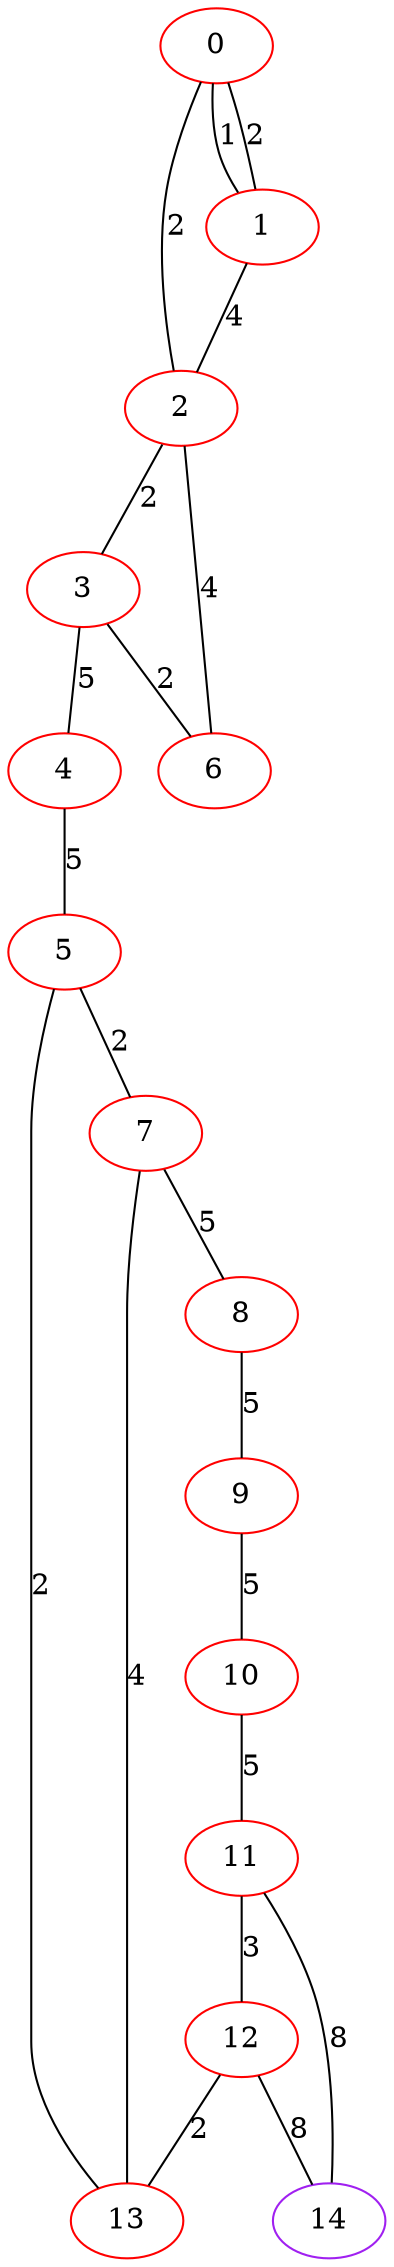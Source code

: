 graph "" {
0 [color=red, weight=1];
1 [color=red, weight=1];
2 [color=red, weight=1];
3 [color=red, weight=1];
4 [color=red, weight=1];
5 [color=red, weight=1];
6 [color=red, weight=1];
7 [color=red, weight=1];
8 [color=red, weight=1];
9 [color=red, weight=1];
10 [color=red, weight=1];
11 [color=red, weight=1];
12 [color=red, weight=1];
13 [color=red, weight=1];
14 [color=purple, weight=4];
0 -- 1  [key=0, label=1];
0 -- 1  [key=1, label=2];
0 -- 2  [key=0, label=2];
1 -- 2  [key=0, label=4];
2 -- 3  [key=0, label=2];
2 -- 6  [key=0, label=4];
3 -- 4  [key=0, label=5];
3 -- 6  [key=0, label=2];
4 -- 5  [key=0, label=5];
5 -- 13  [key=0, label=2];
5 -- 7  [key=0, label=2];
7 -- 8  [key=0, label=5];
7 -- 13  [key=0, label=4];
8 -- 9  [key=0, label=5];
9 -- 10  [key=0, label=5];
10 -- 11  [key=0, label=5];
11 -- 12  [key=0, label=3];
11 -- 14  [key=0, label=8];
12 -- 13  [key=0, label=2];
12 -- 14  [key=0, label=8];
}
